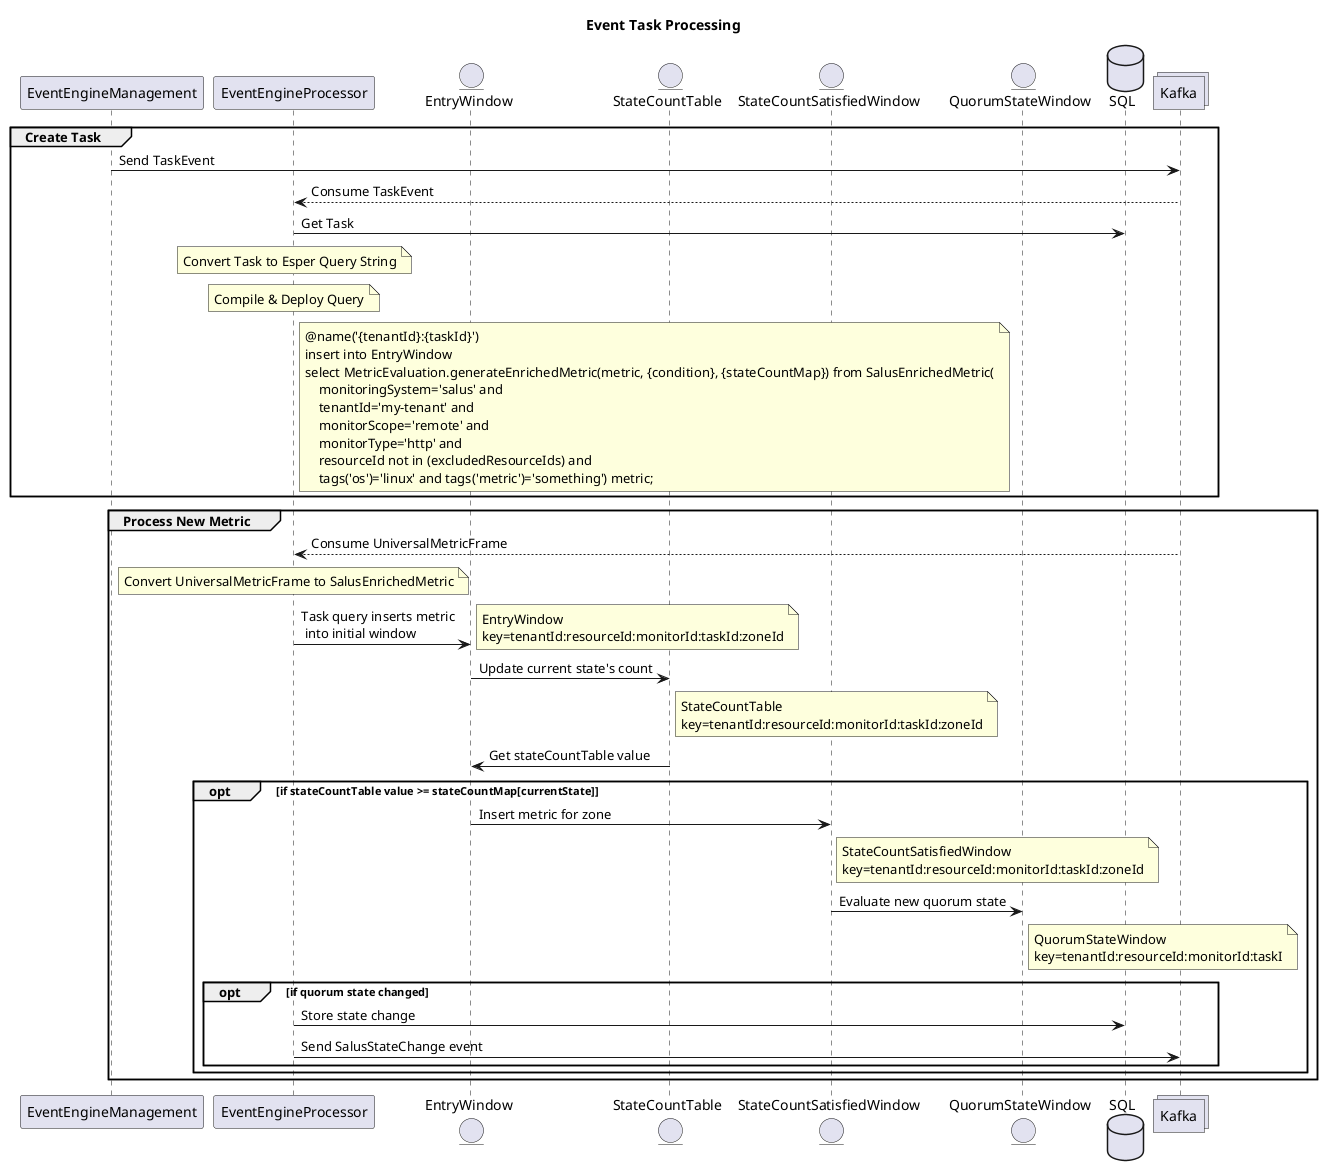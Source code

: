 @startuml

title Event Task Processing

participant EventEngineManagement
participant EventEngineProcessor
entity EntryWindow
entity StateCountTable
entity StateCountSatisfiedWindow
entity QuorumStateWindow
database SQL
collections Kafka

group Create Task
EventEngineManagement -> Kafka: Send TaskEvent
Kafka --> EventEngineProcessor: Consume TaskEvent
EventEngineProcessor->SQL: Get Task
note over EventEngineProcessor
Convert Task to Esper Query String
end note
note over EventEngineProcessor
Compile & Deploy Query
end note
note right of EventEngineProcessor
@name('{tenantId}:{taskId}')
insert into EntryWindow
select MetricEvaluation.generateEnrichedMetric(metric, {condition}, {stateCountMap}) from SalusEnrichedMetric(
    monitoringSystem='salus' and
    tenantId='my-tenant' and
    monitorScope='remote' and
    monitorType='http' and
    resourceId not in (excludedResourceIds) and
    tags('os')='linux' and tags('metric')='something') metric;
end note
end group

group Process New Metric
Kafka --> EventEngineProcessor: Consume UniversalMetricFrame
note over EventEngineProcessor
Convert UniversalMetricFrame to SalusEnrichedMetric
end note
EventEngineProcessor->EntryWindow: Task query inserts metric\n into initial window
note right
EntryWindow
key=tenantId:resourceId:monitorId:taskId:zoneId
end note
EntryWindow->StateCountTable: Update current state's count
note right StateCountTable
StateCountTable
key=tenantId:resourceId:monitorId:taskId:zoneId
end note
StateCountTable->EntryWindow: Get stateCountTable value
opt if stateCountTable value >= stateCountMap[currentState]
EntryWindow->StateCountSatisfiedWindow: Insert metric for zone
note right StateCountSatisfiedWindow
StateCountSatisfiedWindow
key=tenantId:resourceId:monitorId:taskId:zoneId
end note
StateCountSatisfiedWindow->QuorumStateWindow: Evaluate new quorum state
note right QuorumStateWindow
QuorumStateWindow
key=tenantId:resourceId:monitorId:taskI
end note
opt if quorum state changed
EventEngineProcessor->SQL: Store state change
EventEngineProcessor->Kafka: Send SalusStateChange event
end opt
end opt
end group

@enduml